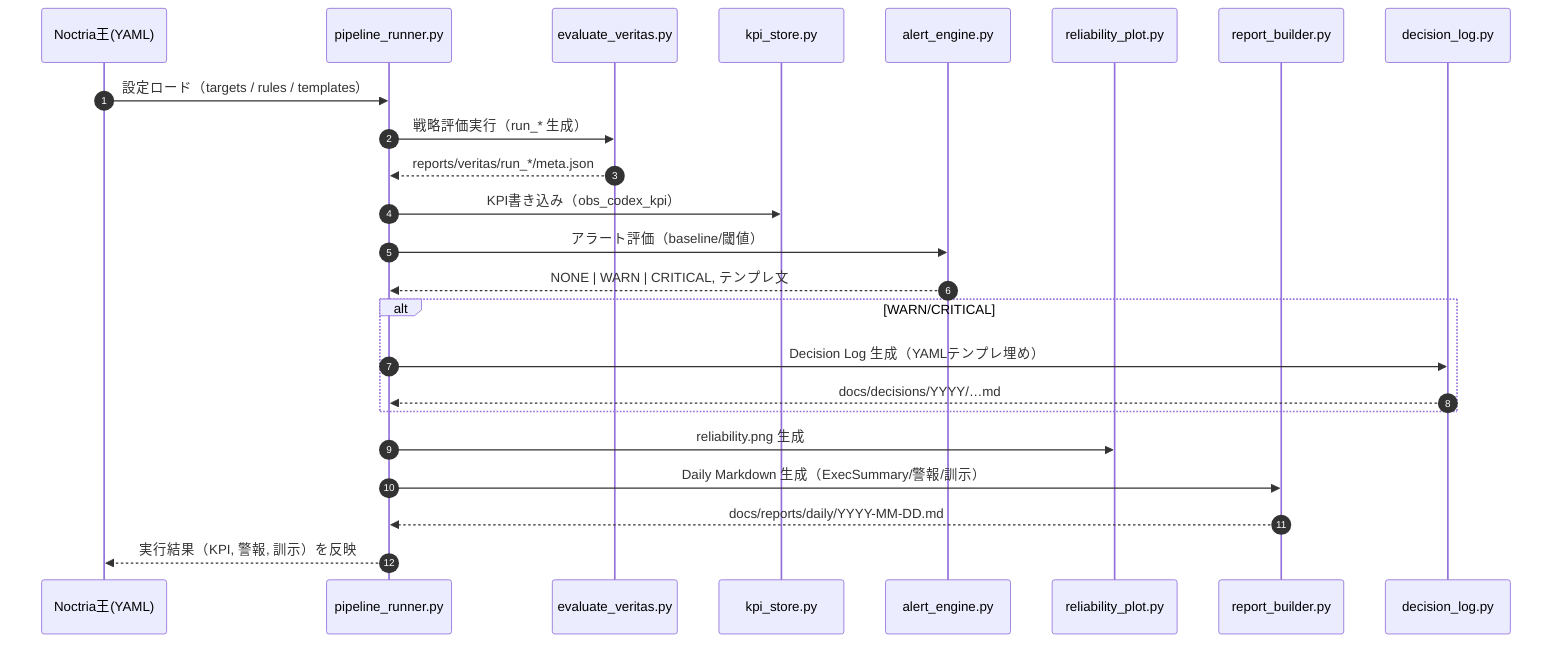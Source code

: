 sequenceDiagram
  autonumber
  participant Y as Noctria王(YAML)
  participant PR as pipeline_runner.py
  participant EV as evaluate_veritas.py
  participant KS as kpi_store.py
  participant AE as alert_engine.py
  participant RP as reliability_plot.py
  participant RB as report_builder.py
  participant DL as decision_log.py

  Y->>PR: 設定ロード（targets / rules / templates）
  PR->>EV: 戦略評価実行（run_* 生成）
  EV-->>PR: reports/veritas/run_*/meta.json

  PR->>KS: KPI書き込み（obs_codex_kpi）
  PR->>AE: アラート評価（baseline/閾値）
  AE-->>PR: NONE | WARN | CRITICAL, テンプレ文

  alt WARN/CRITICAL
    PR->>DL: Decision Log 生成（YAMLテンプレ埋め）
    DL-->>PR: docs/decisions/YYYY/…md
  end

  PR->>RP: reliability.png 生成
  PR->>RB: Daily Markdown 生成（ExecSummary/警報/訓示）
  RB-->>PR: docs/reports/daily/YYYY-MM-DD.md

  PR-->>Y: 実行結果（KPI, 警報, 訓示）を反映
